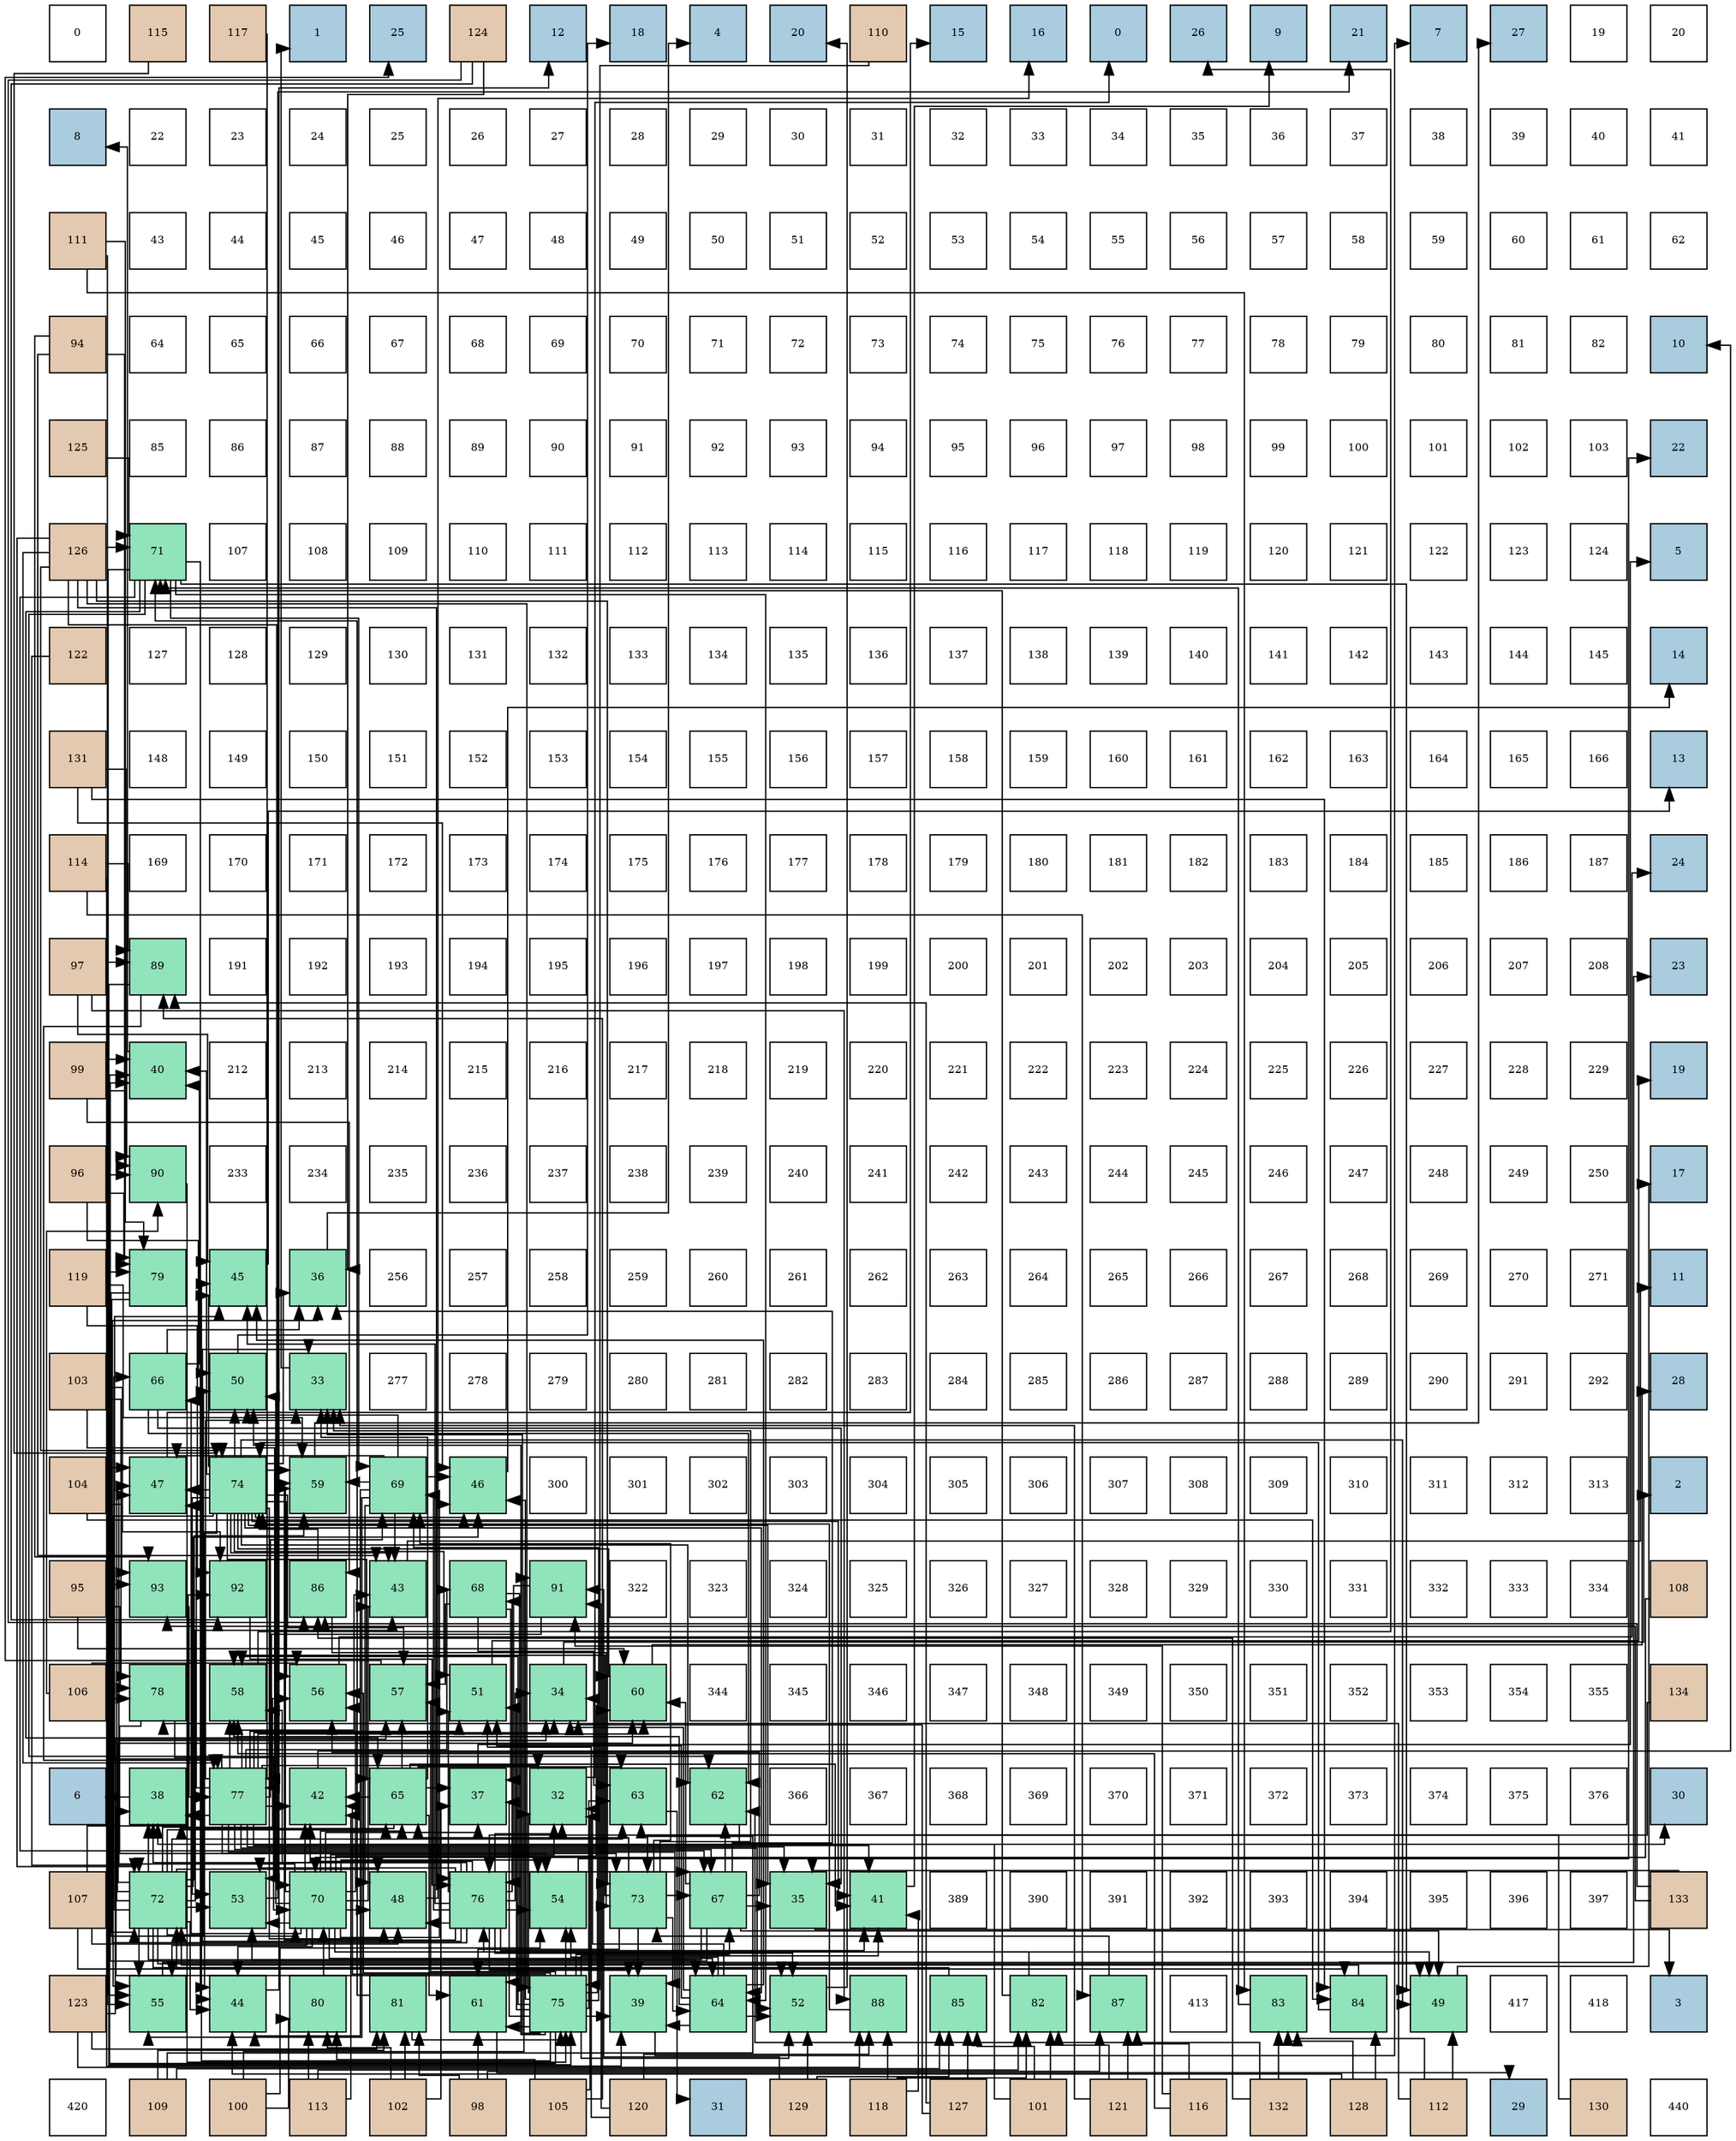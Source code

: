 digraph layout{
 rankdir=TB;
 splines=ortho;
 node [style=filled shape=square fixedsize=true width=0.6];
0[label="0", fontsize=8, fillcolor="#ffffff"];
1[label="115", fontsize=8, fillcolor="#e3c9af"];
2[label="117", fontsize=8, fillcolor="#e3c9af"];
3[label="1", fontsize=8, fillcolor="#a9ccde"];
4[label="25", fontsize=8, fillcolor="#a9ccde"];
5[label="124", fontsize=8, fillcolor="#e3c9af"];
6[label="12", fontsize=8, fillcolor="#a9ccde"];
7[label="18", fontsize=8, fillcolor="#a9ccde"];
8[label="4", fontsize=8, fillcolor="#a9ccde"];
9[label="20", fontsize=8, fillcolor="#a9ccde"];
10[label="110", fontsize=8, fillcolor="#e3c9af"];
11[label="15", fontsize=8, fillcolor="#a9ccde"];
12[label="16", fontsize=8, fillcolor="#a9ccde"];
13[label="0", fontsize=8, fillcolor="#a9ccde"];
14[label="26", fontsize=8, fillcolor="#a9ccde"];
15[label="9", fontsize=8, fillcolor="#a9ccde"];
16[label="21", fontsize=8, fillcolor="#a9ccde"];
17[label="7", fontsize=8, fillcolor="#a9ccde"];
18[label="27", fontsize=8, fillcolor="#a9ccde"];
19[label="19", fontsize=8, fillcolor="#ffffff"];
20[label="20", fontsize=8, fillcolor="#ffffff"];
21[label="8", fontsize=8, fillcolor="#a9ccde"];
22[label="22", fontsize=8, fillcolor="#ffffff"];
23[label="23", fontsize=8, fillcolor="#ffffff"];
24[label="24", fontsize=8, fillcolor="#ffffff"];
25[label="25", fontsize=8, fillcolor="#ffffff"];
26[label="26", fontsize=8, fillcolor="#ffffff"];
27[label="27", fontsize=8, fillcolor="#ffffff"];
28[label="28", fontsize=8, fillcolor="#ffffff"];
29[label="29", fontsize=8, fillcolor="#ffffff"];
30[label="30", fontsize=8, fillcolor="#ffffff"];
31[label="31", fontsize=8, fillcolor="#ffffff"];
32[label="32", fontsize=8, fillcolor="#ffffff"];
33[label="33", fontsize=8, fillcolor="#ffffff"];
34[label="34", fontsize=8, fillcolor="#ffffff"];
35[label="35", fontsize=8, fillcolor="#ffffff"];
36[label="36", fontsize=8, fillcolor="#ffffff"];
37[label="37", fontsize=8, fillcolor="#ffffff"];
38[label="38", fontsize=8, fillcolor="#ffffff"];
39[label="39", fontsize=8, fillcolor="#ffffff"];
40[label="40", fontsize=8, fillcolor="#ffffff"];
41[label="41", fontsize=8, fillcolor="#ffffff"];
42[label="111", fontsize=8, fillcolor="#e3c9af"];
43[label="43", fontsize=8, fillcolor="#ffffff"];
44[label="44", fontsize=8, fillcolor="#ffffff"];
45[label="45", fontsize=8, fillcolor="#ffffff"];
46[label="46", fontsize=8, fillcolor="#ffffff"];
47[label="47", fontsize=8, fillcolor="#ffffff"];
48[label="48", fontsize=8, fillcolor="#ffffff"];
49[label="49", fontsize=8, fillcolor="#ffffff"];
50[label="50", fontsize=8, fillcolor="#ffffff"];
51[label="51", fontsize=8, fillcolor="#ffffff"];
52[label="52", fontsize=8, fillcolor="#ffffff"];
53[label="53", fontsize=8, fillcolor="#ffffff"];
54[label="54", fontsize=8, fillcolor="#ffffff"];
55[label="55", fontsize=8, fillcolor="#ffffff"];
56[label="56", fontsize=8, fillcolor="#ffffff"];
57[label="57", fontsize=8, fillcolor="#ffffff"];
58[label="58", fontsize=8, fillcolor="#ffffff"];
59[label="59", fontsize=8, fillcolor="#ffffff"];
60[label="60", fontsize=8, fillcolor="#ffffff"];
61[label="61", fontsize=8, fillcolor="#ffffff"];
62[label="62", fontsize=8, fillcolor="#ffffff"];
63[label="94", fontsize=8, fillcolor="#e3c9af"];
64[label="64", fontsize=8, fillcolor="#ffffff"];
65[label="65", fontsize=8, fillcolor="#ffffff"];
66[label="66", fontsize=8, fillcolor="#ffffff"];
67[label="67", fontsize=8, fillcolor="#ffffff"];
68[label="68", fontsize=8, fillcolor="#ffffff"];
69[label="69", fontsize=8, fillcolor="#ffffff"];
70[label="70", fontsize=8, fillcolor="#ffffff"];
71[label="71", fontsize=8, fillcolor="#ffffff"];
72[label="72", fontsize=8, fillcolor="#ffffff"];
73[label="73", fontsize=8, fillcolor="#ffffff"];
74[label="74", fontsize=8, fillcolor="#ffffff"];
75[label="75", fontsize=8, fillcolor="#ffffff"];
76[label="76", fontsize=8, fillcolor="#ffffff"];
77[label="77", fontsize=8, fillcolor="#ffffff"];
78[label="78", fontsize=8, fillcolor="#ffffff"];
79[label="79", fontsize=8, fillcolor="#ffffff"];
80[label="80", fontsize=8, fillcolor="#ffffff"];
81[label="81", fontsize=8, fillcolor="#ffffff"];
82[label="82", fontsize=8, fillcolor="#ffffff"];
83[label="10", fontsize=8, fillcolor="#a9ccde"];
84[label="125", fontsize=8, fillcolor="#e3c9af"];
85[label="85", fontsize=8, fillcolor="#ffffff"];
86[label="86", fontsize=8, fillcolor="#ffffff"];
87[label="87", fontsize=8, fillcolor="#ffffff"];
88[label="88", fontsize=8, fillcolor="#ffffff"];
89[label="89", fontsize=8, fillcolor="#ffffff"];
90[label="90", fontsize=8, fillcolor="#ffffff"];
91[label="91", fontsize=8, fillcolor="#ffffff"];
92[label="92", fontsize=8, fillcolor="#ffffff"];
93[label="93", fontsize=8, fillcolor="#ffffff"];
94[label="94", fontsize=8, fillcolor="#ffffff"];
95[label="95", fontsize=8, fillcolor="#ffffff"];
96[label="96", fontsize=8, fillcolor="#ffffff"];
97[label="97", fontsize=8, fillcolor="#ffffff"];
98[label="98", fontsize=8, fillcolor="#ffffff"];
99[label="99", fontsize=8, fillcolor="#ffffff"];
100[label="100", fontsize=8, fillcolor="#ffffff"];
101[label="101", fontsize=8, fillcolor="#ffffff"];
102[label="102", fontsize=8, fillcolor="#ffffff"];
103[label="103", fontsize=8, fillcolor="#ffffff"];
104[label="22", fontsize=8, fillcolor="#a9ccde"];
105[label="126", fontsize=8, fillcolor="#e3c9af"];
106[label="71", fontsize=8, fillcolor="#91e3bb"];
107[label="107", fontsize=8, fillcolor="#ffffff"];
108[label="108", fontsize=8, fillcolor="#ffffff"];
109[label="109", fontsize=8, fillcolor="#ffffff"];
110[label="110", fontsize=8, fillcolor="#ffffff"];
111[label="111", fontsize=8, fillcolor="#ffffff"];
112[label="112", fontsize=8, fillcolor="#ffffff"];
113[label="113", fontsize=8, fillcolor="#ffffff"];
114[label="114", fontsize=8, fillcolor="#ffffff"];
115[label="115", fontsize=8, fillcolor="#ffffff"];
116[label="116", fontsize=8, fillcolor="#ffffff"];
117[label="117", fontsize=8, fillcolor="#ffffff"];
118[label="118", fontsize=8, fillcolor="#ffffff"];
119[label="119", fontsize=8, fillcolor="#ffffff"];
120[label="120", fontsize=8, fillcolor="#ffffff"];
121[label="121", fontsize=8, fillcolor="#ffffff"];
122[label="122", fontsize=8, fillcolor="#ffffff"];
123[label="123", fontsize=8, fillcolor="#ffffff"];
124[label="124", fontsize=8, fillcolor="#ffffff"];
125[label="5", fontsize=8, fillcolor="#a9ccde"];
126[label="122", fontsize=8, fillcolor="#e3c9af"];
127[label="127", fontsize=8, fillcolor="#ffffff"];
128[label="128", fontsize=8, fillcolor="#ffffff"];
129[label="129", fontsize=8, fillcolor="#ffffff"];
130[label="130", fontsize=8, fillcolor="#ffffff"];
131[label="131", fontsize=8, fillcolor="#ffffff"];
132[label="132", fontsize=8, fillcolor="#ffffff"];
133[label="133", fontsize=8, fillcolor="#ffffff"];
134[label="134", fontsize=8, fillcolor="#ffffff"];
135[label="135", fontsize=8, fillcolor="#ffffff"];
136[label="136", fontsize=8, fillcolor="#ffffff"];
137[label="137", fontsize=8, fillcolor="#ffffff"];
138[label="138", fontsize=8, fillcolor="#ffffff"];
139[label="139", fontsize=8, fillcolor="#ffffff"];
140[label="140", fontsize=8, fillcolor="#ffffff"];
141[label="141", fontsize=8, fillcolor="#ffffff"];
142[label="142", fontsize=8, fillcolor="#ffffff"];
143[label="143", fontsize=8, fillcolor="#ffffff"];
144[label="144", fontsize=8, fillcolor="#ffffff"];
145[label="145", fontsize=8, fillcolor="#ffffff"];
146[label="14", fontsize=8, fillcolor="#a9ccde"];
147[label="131", fontsize=8, fillcolor="#e3c9af"];
148[label="148", fontsize=8, fillcolor="#ffffff"];
149[label="149", fontsize=8, fillcolor="#ffffff"];
150[label="150", fontsize=8, fillcolor="#ffffff"];
151[label="151", fontsize=8, fillcolor="#ffffff"];
152[label="152", fontsize=8, fillcolor="#ffffff"];
153[label="153", fontsize=8, fillcolor="#ffffff"];
154[label="154", fontsize=8, fillcolor="#ffffff"];
155[label="155", fontsize=8, fillcolor="#ffffff"];
156[label="156", fontsize=8, fillcolor="#ffffff"];
157[label="157", fontsize=8, fillcolor="#ffffff"];
158[label="158", fontsize=8, fillcolor="#ffffff"];
159[label="159", fontsize=8, fillcolor="#ffffff"];
160[label="160", fontsize=8, fillcolor="#ffffff"];
161[label="161", fontsize=8, fillcolor="#ffffff"];
162[label="162", fontsize=8, fillcolor="#ffffff"];
163[label="163", fontsize=8, fillcolor="#ffffff"];
164[label="164", fontsize=8, fillcolor="#ffffff"];
165[label="165", fontsize=8, fillcolor="#ffffff"];
166[label="166", fontsize=8, fillcolor="#ffffff"];
167[label="13", fontsize=8, fillcolor="#a9ccde"];
168[label="114", fontsize=8, fillcolor="#e3c9af"];
169[label="169", fontsize=8, fillcolor="#ffffff"];
170[label="170", fontsize=8, fillcolor="#ffffff"];
171[label="171", fontsize=8, fillcolor="#ffffff"];
172[label="172", fontsize=8, fillcolor="#ffffff"];
173[label="173", fontsize=8, fillcolor="#ffffff"];
174[label="174", fontsize=8, fillcolor="#ffffff"];
175[label="175", fontsize=8, fillcolor="#ffffff"];
176[label="176", fontsize=8, fillcolor="#ffffff"];
177[label="177", fontsize=8, fillcolor="#ffffff"];
178[label="178", fontsize=8, fillcolor="#ffffff"];
179[label="179", fontsize=8, fillcolor="#ffffff"];
180[label="180", fontsize=8, fillcolor="#ffffff"];
181[label="181", fontsize=8, fillcolor="#ffffff"];
182[label="182", fontsize=8, fillcolor="#ffffff"];
183[label="183", fontsize=8, fillcolor="#ffffff"];
184[label="184", fontsize=8, fillcolor="#ffffff"];
185[label="185", fontsize=8, fillcolor="#ffffff"];
186[label="186", fontsize=8, fillcolor="#ffffff"];
187[label="187", fontsize=8, fillcolor="#ffffff"];
188[label="24", fontsize=8, fillcolor="#a9ccde"];
189[label="97", fontsize=8, fillcolor="#e3c9af"];
190[label="89", fontsize=8, fillcolor="#91e3bb"];
191[label="191", fontsize=8, fillcolor="#ffffff"];
192[label="192", fontsize=8, fillcolor="#ffffff"];
193[label="193", fontsize=8, fillcolor="#ffffff"];
194[label="194", fontsize=8, fillcolor="#ffffff"];
195[label="195", fontsize=8, fillcolor="#ffffff"];
196[label="196", fontsize=8, fillcolor="#ffffff"];
197[label="197", fontsize=8, fillcolor="#ffffff"];
198[label="198", fontsize=8, fillcolor="#ffffff"];
199[label="199", fontsize=8, fillcolor="#ffffff"];
200[label="200", fontsize=8, fillcolor="#ffffff"];
201[label="201", fontsize=8, fillcolor="#ffffff"];
202[label="202", fontsize=8, fillcolor="#ffffff"];
203[label="203", fontsize=8, fillcolor="#ffffff"];
204[label="204", fontsize=8, fillcolor="#ffffff"];
205[label="205", fontsize=8, fillcolor="#ffffff"];
206[label="206", fontsize=8, fillcolor="#ffffff"];
207[label="207", fontsize=8, fillcolor="#ffffff"];
208[label="208", fontsize=8, fillcolor="#ffffff"];
209[label="23", fontsize=8, fillcolor="#a9ccde"];
210[label="99", fontsize=8, fillcolor="#e3c9af"];
211[label="40", fontsize=8, fillcolor="#91e3bb"];
212[label="212", fontsize=8, fillcolor="#ffffff"];
213[label="213", fontsize=8, fillcolor="#ffffff"];
214[label="214", fontsize=8, fillcolor="#ffffff"];
215[label="215", fontsize=8, fillcolor="#ffffff"];
216[label="216", fontsize=8, fillcolor="#ffffff"];
217[label="217", fontsize=8, fillcolor="#ffffff"];
218[label="218", fontsize=8, fillcolor="#ffffff"];
219[label="219", fontsize=8, fillcolor="#ffffff"];
220[label="220", fontsize=8, fillcolor="#ffffff"];
221[label="221", fontsize=8, fillcolor="#ffffff"];
222[label="222", fontsize=8, fillcolor="#ffffff"];
223[label="223", fontsize=8, fillcolor="#ffffff"];
224[label="224", fontsize=8, fillcolor="#ffffff"];
225[label="225", fontsize=8, fillcolor="#ffffff"];
226[label="226", fontsize=8, fillcolor="#ffffff"];
227[label="227", fontsize=8, fillcolor="#ffffff"];
228[label="228", fontsize=8, fillcolor="#ffffff"];
229[label="229", fontsize=8, fillcolor="#ffffff"];
230[label="19", fontsize=8, fillcolor="#a9ccde"];
231[label="96", fontsize=8, fillcolor="#e3c9af"];
232[label="90", fontsize=8, fillcolor="#91e3bb"];
233[label="233", fontsize=8, fillcolor="#ffffff"];
234[label="234", fontsize=8, fillcolor="#ffffff"];
235[label="235", fontsize=8, fillcolor="#ffffff"];
236[label="236", fontsize=8, fillcolor="#ffffff"];
237[label="237", fontsize=8, fillcolor="#ffffff"];
238[label="238", fontsize=8, fillcolor="#ffffff"];
239[label="239", fontsize=8, fillcolor="#ffffff"];
240[label="240", fontsize=8, fillcolor="#ffffff"];
241[label="241", fontsize=8, fillcolor="#ffffff"];
242[label="242", fontsize=8, fillcolor="#ffffff"];
243[label="243", fontsize=8, fillcolor="#ffffff"];
244[label="244", fontsize=8, fillcolor="#ffffff"];
245[label="245", fontsize=8, fillcolor="#ffffff"];
246[label="246", fontsize=8, fillcolor="#ffffff"];
247[label="247", fontsize=8, fillcolor="#ffffff"];
248[label="248", fontsize=8, fillcolor="#ffffff"];
249[label="249", fontsize=8, fillcolor="#ffffff"];
250[label="250", fontsize=8, fillcolor="#ffffff"];
251[label="17", fontsize=8, fillcolor="#a9ccde"];
252[label="119", fontsize=8, fillcolor="#e3c9af"];
253[label="79", fontsize=8, fillcolor="#91e3bb"];
254[label="45", fontsize=8, fillcolor="#91e3bb"];
255[label="36", fontsize=8, fillcolor="#91e3bb"];
256[label="256", fontsize=8, fillcolor="#ffffff"];
257[label="257", fontsize=8, fillcolor="#ffffff"];
258[label="258", fontsize=8, fillcolor="#ffffff"];
259[label="259", fontsize=8, fillcolor="#ffffff"];
260[label="260", fontsize=8, fillcolor="#ffffff"];
261[label="261", fontsize=8, fillcolor="#ffffff"];
262[label="262", fontsize=8, fillcolor="#ffffff"];
263[label="263", fontsize=8, fillcolor="#ffffff"];
264[label="264", fontsize=8, fillcolor="#ffffff"];
265[label="265", fontsize=8, fillcolor="#ffffff"];
266[label="266", fontsize=8, fillcolor="#ffffff"];
267[label="267", fontsize=8, fillcolor="#ffffff"];
268[label="268", fontsize=8, fillcolor="#ffffff"];
269[label="269", fontsize=8, fillcolor="#ffffff"];
270[label="270", fontsize=8, fillcolor="#ffffff"];
271[label="271", fontsize=8, fillcolor="#ffffff"];
272[label="11", fontsize=8, fillcolor="#a9ccde"];
273[label="103", fontsize=8, fillcolor="#e3c9af"];
274[label="66", fontsize=8, fillcolor="#91e3bb"];
275[label="50", fontsize=8, fillcolor="#91e3bb"];
276[label="33", fontsize=8, fillcolor="#91e3bb"];
277[label="277", fontsize=8, fillcolor="#ffffff"];
278[label="278", fontsize=8, fillcolor="#ffffff"];
279[label="279", fontsize=8, fillcolor="#ffffff"];
280[label="280", fontsize=8, fillcolor="#ffffff"];
281[label="281", fontsize=8, fillcolor="#ffffff"];
282[label="282", fontsize=8, fillcolor="#ffffff"];
283[label="283", fontsize=8, fillcolor="#ffffff"];
284[label="284", fontsize=8, fillcolor="#ffffff"];
285[label="285", fontsize=8, fillcolor="#ffffff"];
286[label="286", fontsize=8, fillcolor="#ffffff"];
287[label="287", fontsize=8, fillcolor="#ffffff"];
288[label="288", fontsize=8, fillcolor="#ffffff"];
289[label="289", fontsize=8, fillcolor="#ffffff"];
290[label="290", fontsize=8, fillcolor="#ffffff"];
291[label="291", fontsize=8, fillcolor="#ffffff"];
292[label="292", fontsize=8, fillcolor="#ffffff"];
293[label="28", fontsize=8, fillcolor="#a9ccde"];
294[label="104", fontsize=8, fillcolor="#e3c9af"];
295[label="47", fontsize=8, fillcolor="#91e3bb"];
296[label="74", fontsize=8, fillcolor="#91e3bb"];
297[label="59", fontsize=8, fillcolor="#91e3bb"];
298[label="69", fontsize=8, fillcolor="#91e3bb"];
299[label="46", fontsize=8, fillcolor="#91e3bb"];
300[label="300", fontsize=8, fillcolor="#ffffff"];
301[label="301", fontsize=8, fillcolor="#ffffff"];
302[label="302", fontsize=8, fillcolor="#ffffff"];
303[label="303", fontsize=8, fillcolor="#ffffff"];
304[label="304", fontsize=8, fillcolor="#ffffff"];
305[label="305", fontsize=8, fillcolor="#ffffff"];
306[label="306", fontsize=8, fillcolor="#ffffff"];
307[label="307", fontsize=8, fillcolor="#ffffff"];
308[label="308", fontsize=8, fillcolor="#ffffff"];
309[label="309", fontsize=8, fillcolor="#ffffff"];
310[label="310", fontsize=8, fillcolor="#ffffff"];
311[label="311", fontsize=8, fillcolor="#ffffff"];
312[label="312", fontsize=8, fillcolor="#ffffff"];
313[label="313", fontsize=8, fillcolor="#ffffff"];
314[label="2", fontsize=8, fillcolor="#a9ccde"];
315[label="95", fontsize=8, fillcolor="#e3c9af"];
316[label="93", fontsize=8, fillcolor="#91e3bb"];
317[label="92", fontsize=8, fillcolor="#91e3bb"];
318[label="86", fontsize=8, fillcolor="#91e3bb"];
319[label="43", fontsize=8, fillcolor="#91e3bb"];
320[label="68", fontsize=8, fillcolor="#91e3bb"];
321[label="91", fontsize=8, fillcolor="#91e3bb"];
322[label="322", fontsize=8, fillcolor="#ffffff"];
323[label="323", fontsize=8, fillcolor="#ffffff"];
324[label="324", fontsize=8, fillcolor="#ffffff"];
325[label="325", fontsize=8, fillcolor="#ffffff"];
326[label="326", fontsize=8, fillcolor="#ffffff"];
327[label="327", fontsize=8, fillcolor="#ffffff"];
328[label="328", fontsize=8, fillcolor="#ffffff"];
329[label="329", fontsize=8, fillcolor="#ffffff"];
330[label="330", fontsize=8, fillcolor="#ffffff"];
331[label="331", fontsize=8, fillcolor="#ffffff"];
332[label="332", fontsize=8, fillcolor="#ffffff"];
333[label="333", fontsize=8, fillcolor="#ffffff"];
334[label="334", fontsize=8, fillcolor="#ffffff"];
335[label="108", fontsize=8, fillcolor="#e3c9af"];
336[label="106", fontsize=8, fillcolor="#e3c9af"];
337[label="78", fontsize=8, fillcolor="#91e3bb"];
338[label="58", fontsize=8, fillcolor="#91e3bb"];
339[label="56", fontsize=8, fillcolor="#91e3bb"];
340[label="57", fontsize=8, fillcolor="#91e3bb"];
341[label="51", fontsize=8, fillcolor="#91e3bb"];
342[label="34", fontsize=8, fillcolor="#91e3bb"];
343[label="60", fontsize=8, fillcolor="#91e3bb"];
344[label="344", fontsize=8, fillcolor="#ffffff"];
345[label="345", fontsize=8, fillcolor="#ffffff"];
346[label="346", fontsize=8, fillcolor="#ffffff"];
347[label="347", fontsize=8, fillcolor="#ffffff"];
348[label="348", fontsize=8, fillcolor="#ffffff"];
349[label="349", fontsize=8, fillcolor="#ffffff"];
350[label="350", fontsize=8, fillcolor="#ffffff"];
351[label="351", fontsize=8, fillcolor="#ffffff"];
352[label="352", fontsize=8, fillcolor="#ffffff"];
353[label="353", fontsize=8, fillcolor="#ffffff"];
354[label="354", fontsize=8, fillcolor="#ffffff"];
355[label="355", fontsize=8, fillcolor="#ffffff"];
356[label="134", fontsize=8, fillcolor="#e3c9af"];
357[label="6", fontsize=8, fillcolor="#a9ccde"];
358[label="38", fontsize=8, fillcolor="#91e3bb"];
359[label="77", fontsize=8, fillcolor="#91e3bb"];
360[label="42", fontsize=8, fillcolor="#91e3bb"];
361[label="65", fontsize=8, fillcolor="#91e3bb"];
362[label="37", fontsize=8, fillcolor="#91e3bb"];
363[label="32", fontsize=8, fillcolor="#91e3bb"];
364[label="63", fontsize=8, fillcolor="#91e3bb"];
365[label="62", fontsize=8, fillcolor="#91e3bb"];
366[label="366", fontsize=8, fillcolor="#ffffff"];
367[label="367", fontsize=8, fillcolor="#ffffff"];
368[label="368", fontsize=8, fillcolor="#ffffff"];
369[label="369", fontsize=8, fillcolor="#ffffff"];
370[label="370", fontsize=8, fillcolor="#ffffff"];
371[label="371", fontsize=8, fillcolor="#ffffff"];
372[label="372", fontsize=8, fillcolor="#ffffff"];
373[label="373", fontsize=8, fillcolor="#ffffff"];
374[label="374", fontsize=8, fillcolor="#ffffff"];
375[label="375", fontsize=8, fillcolor="#ffffff"];
376[label="376", fontsize=8, fillcolor="#ffffff"];
377[label="30", fontsize=8, fillcolor="#a9ccde"];
378[label="107", fontsize=8, fillcolor="#e3c9af"];
379[label="72", fontsize=8, fillcolor="#91e3bb"];
380[label="53", fontsize=8, fillcolor="#91e3bb"];
381[label="70", fontsize=8, fillcolor="#91e3bb"];
382[label="48", fontsize=8, fillcolor="#91e3bb"];
383[label="76", fontsize=8, fillcolor="#91e3bb"];
384[label="54", fontsize=8, fillcolor="#91e3bb"];
385[label="73", fontsize=8, fillcolor="#91e3bb"];
386[label="67", fontsize=8, fillcolor="#91e3bb"];
387[label="35", fontsize=8, fillcolor="#91e3bb"];
388[label="41", fontsize=8, fillcolor="#91e3bb"];
389[label="389", fontsize=8, fillcolor="#ffffff"];
390[label="390", fontsize=8, fillcolor="#ffffff"];
391[label="391", fontsize=8, fillcolor="#ffffff"];
392[label="392", fontsize=8, fillcolor="#ffffff"];
393[label="393", fontsize=8, fillcolor="#ffffff"];
394[label="394", fontsize=8, fillcolor="#ffffff"];
395[label="395", fontsize=8, fillcolor="#ffffff"];
396[label="396", fontsize=8, fillcolor="#ffffff"];
397[label="397", fontsize=8, fillcolor="#ffffff"];
398[label="133", fontsize=8, fillcolor="#e3c9af"];
399[label="123", fontsize=8, fillcolor="#e3c9af"];
400[label="55", fontsize=8, fillcolor="#91e3bb"];
401[label="44", fontsize=8, fillcolor="#91e3bb"];
402[label="80", fontsize=8, fillcolor="#91e3bb"];
403[label="81", fontsize=8, fillcolor="#91e3bb"];
404[label="61", fontsize=8, fillcolor="#91e3bb"];
405[label="75", fontsize=8, fillcolor="#91e3bb"];
406[label="39", fontsize=8, fillcolor="#91e3bb"];
407[label="64", fontsize=8, fillcolor="#91e3bb"];
408[label="52", fontsize=8, fillcolor="#91e3bb"];
409[label="88", fontsize=8, fillcolor="#91e3bb"];
410[label="85", fontsize=8, fillcolor="#91e3bb"];
411[label="82", fontsize=8, fillcolor="#91e3bb"];
412[label="87", fontsize=8, fillcolor="#91e3bb"];
413[label="413", fontsize=8, fillcolor="#ffffff"];
414[label="83", fontsize=8, fillcolor="#91e3bb"];
415[label="84", fontsize=8, fillcolor="#91e3bb"];
416[label="49", fontsize=8, fillcolor="#91e3bb"];
417[label="417", fontsize=8, fillcolor="#ffffff"];
418[label="418", fontsize=8, fillcolor="#ffffff"];
419[label="3", fontsize=8, fillcolor="#a9ccde"];
420[label="420", fontsize=8, fillcolor="#ffffff"];
421[label="109", fontsize=8, fillcolor="#e3c9af"];
422[label="100", fontsize=8, fillcolor="#e3c9af"];
423[label="113", fontsize=8, fillcolor="#e3c9af"];
424[label="102", fontsize=8, fillcolor="#e3c9af"];
425[label="98", fontsize=8, fillcolor="#e3c9af"];
426[label="105", fontsize=8, fillcolor="#e3c9af"];
427[label="120", fontsize=8, fillcolor="#e3c9af"];
428[label="31", fontsize=8, fillcolor="#a9ccde"];
429[label="129", fontsize=8, fillcolor="#e3c9af"];
430[label="118", fontsize=8, fillcolor="#e3c9af"];
431[label="127", fontsize=8, fillcolor="#e3c9af"];
432[label="101", fontsize=8, fillcolor="#e3c9af"];
433[label="121", fontsize=8, fillcolor="#e3c9af"];
434[label="116", fontsize=8, fillcolor="#e3c9af"];
435[label="132", fontsize=8, fillcolor="#e3c9af"];
436[label="128", fontsize=8, fillcolor="#e3c9af"];
437[label="112", fontsize=8, fillcolor="#e3c9af"];
438[label="29", fontsize=8, fillcolor="#a9ccde"];
439[label="130", fontsize=8, fillcolor="#e3c9af"];
440[label="440", fontsize=8, fillcolor="#ffffff"];
edge [constraint=false, style=vis];363 -> 13;
276 -> 3;
342 -> 314;
387 -> 419;
255 -> 8;
362 -> 125;
358 -> 357;
406 -> 17;
211 -> 21;
388 -> 15;
360 -> 83;
319 -> 272;
401 -> 6;
254 -> 167;
299 -> 146;
295 -> 11;
382 -> 12;
416 -> 251;
275 -> 7;
341 -> 230;
408 -> 9;
380 -> 16;
384 -> 104;
400 -> 209;
339 -> 188;
340 -> 4;
338 -> 14;
297 -> 18;
343 -> 293;
404 -> 438;
365 -> 377;
364 -> 428;
407 -> 363;
407 -> 342;
407 -> 406;
407 -> 254;
407 -> 341;
407 -> 408;
407 -> 384;
407 -> 338;
361 -> 276;
361 -> 362;
361 -> 358;
361 -> 388;
361 -> 360;
361 -> 340;
361 -> 404;
361 -> 364;
274 -> 387;
274 -> 255;
274 -> 211;
274 -> 365;
386 -> 387;
386 -> 255;
386 -> 211;
386 -> 416;
386 -> 380;
386 -> 339;
386 -> 343;
386 -> 365;
320 -> 362;
320 -> 340;
320 -> 404;
320 -> 364;
298 -> 319;
298 -> 401;
298 -> 299;
298 -> 295;
298 -> 382;
298 -> 275;
298 -> 400;
298 -> 297;
381 -> 363;
381 -> 362;
381 -> 360;
381 -> 319;
381 -> 401;
381 -> 299;
381 -> 295;
381 -> 382;
381 -> 416;
381 -> 275;
381 -> 380;
381 -> 384;
381 -> 400;
381 -> 339;
381 -> 297;
381 -> 343;
381 -> 407;
381 -> 361;
381 -> 274;
106 -> 401;
106 -> 416;
106 -> 400;
106 -> 365;
106 -> 407;
106 -> 361;
106 -> 386;
106 -> 298;
379 -> 342;
379 -> 358;
379 -> 319;
379 -> 401;
379 -> 299;
379 -> 295;
379 -> 382;
379 -> 416;
379 -> 275;
379 -> 408;
379 -> 380;
379 -> 400;
379 -> 339;
379 -> 297;
379 -> 343;
379 -> 364;
379 -> 407;
379 -> 361;
379 -> 274;
385 -> 276;
385 -> 406;
385 -> 338;
385 -> 404;
385 -> 407;
385 -> 361;
385 -> 386;
385 -> 298;
296 -> 387;
296 -> 255;
296 -> 211;
296 -> 388;
296 -> 319;
296 -> 401;
296 -> 254;
296 -> 299;
296 -> 295;
296 -> 382;
296 -> 416;
296 -> 275;
296 -> 341;
296 -> 380;
296 -> 400;
296 -> 339;
296 -> 340;
296 -> 297;
296 -> 343;
296 -> 365;
296 -> 407;
296 -> 361;
405 -> 363;
405 -> 276;
405 -> 342;
405 -> 362;
405 -> 358;
405 -> 406;
405 -> 211;
405 -> 388;
405 -> 360;
405 -> 254;
405 -> 299;
405 -> 275;
405 -> 341;
405 -> 408;
405 -> 384;
405 -> 339;
405 -> 340;
405 -> 338;
405 -> 404;
405 -> 364;
405 -> 386;
405 -> 298;
383 -> 363;
383 -> 276;
383 -> 342;
383 -> 255;
383 -> 358;
383 -> 406;
383 -> 388;
383 -> 360;
383 -> 254;
383 -> 382;
383 -> 341;
383 -> 408;
383 -> 380;
383 -> 384;
383 -> 338;
383 -> 297;
383 -> 386;
383 -> 320;
383 -> 298;
359 -> 363;
359 -> 276;
359 -> 342;
359 -> 387;
359 -> 358;
359 -> 406;
359 -> 388;
359 -> 360;
359 -> 319;
359 -> 254;
359 -> 295;
359 -> 341;
359 -> 408;
359 -> 384;
359 -> 338;
359 -> 343;
359 -> 386;
359 -> 320;
359 -> 298;
337 -> 381;
337 -> 385;
253 -> 381;
253 -> 379;
402 -> 381;
403 -> 106;
403 -> 405;
411 -> 106;
411 -> 383;
414 -> 106;
415 -> 379;
415 -> 296;
410 -> 379;
318 -> 385;
318 -> 296;
412 -> 385;
409 -> 296;
190 -> 405;
190 -> 359;
232 -> 405;
321 -> 383;
321 -> 359;
317 -> 383;
316 -> 359;
63 -> 319;
63 -> 253;
63 -> 316;
315 -> 343;
315 -> 337;
315 -> 316;
231 -> 275;
231 -> 253;
231 -> 232;
189 -> 254;
189 -> 409;
189 -> 190;
425 -> 404;
425 -> 403;
425 -> 412;
210 -> 211;
210 -> 318;
210 -> 232;
422 -> 384;
422 -> 402;
422 -> 321;
432 -> 358;
432 -> 411;
432 -> 410;
424 -> 362;
424 -> 402;
424 -> 403;
273 -> 380;
273 -> 337;
273 -> 317;
294 -> 295;
294 -> 415;
294 -> 316;
426 -> 363;
426 -> 402;
426 -> 190;
336 -> 339;
336 -> 337;
336 -> 232;
378 -> 382;
378 -> 415;
378 -> 317;
335 -> 381;
421 -> 364;
421 -> 403;
421 -> 410;
10 -> 405;
42 -> 400;
42 -> 253;
42 -> 414;
437 -> 416;
437 -> 337;
437 -> 414;
423 -> 360;
423 -> 402;
423 -> 411;
168 -> 406;
168 -> 412;
168 -> 190;
1 -> 296;
434 -> 338;
434 -> 412;
434 -> 321;
2 -> 359;
430 -> 388;
430 -> 411;
430 -> 409;
252 -> 297;
252 -> 253;
252 -> 317;
427 -> 341;
427 -> 409;
427 -> 321;
433 -> 276;
433 -> 411;
433 -> 412;
126 -> 379;
399 -> 340;
399 -> 403;
399 -> 409;
5 -> 255;
5 -> 318;
5 -> 317;
84 -> 106;
105 -> 381;
105 -> 106;
105 -> 379;
105 -> 385;
105 -> 296;
105 -> 405;
105 -> 383;
105 -> 359;
431 -> 342;
431 -> 410;
431 -> 190;
436 -> 401;
436 -> 414;
436 -> 415;
429 -> 408;
429 -> 410;
429 -> 321;
439 -> 385;
147 -> 299;
147 -> 415;
147 -> 232;
435 -> 365;
435 -> 414;
435 -> 318;
398 -> 387;
398 -> 318;
398 -> 316;
356 -> 383;
edge [constraint=true, style=invis];
0 -> 21 -> 42 -> 63 -> 84 -> 105 -> 126 -> 147 -> 168 -> 189 -> 210 -> 231 -> 252 -> 273 -> 294 -> 315 -> 336 -> 357 -> 378 -> 399 -> 420;
1 -> 22 -> 43 -> 64 -> 85 -> 106 -> 127 -> 148 -> 169 -> 190 -> 211 -> 232 -> 253 -> 274 -> 295 -> 316 -> 337 -> 358 -> 379 -> 400 -> 421;
2 -> 23 -> 44 -> 65 -> 86 -> 107 -> 128 -> 149 -> 170 -> 191 -> 212 -> 233 -> 254 -> 275 -> 296 -> 317 -> 338 -> 359 -> 380 -> 401 -> 422;
3 -> 24 -> 45 -> 66 -> 87 -> 108 -> 129 -> 150 -> 171 -> 192 -> 213 -> 234 -> 255 -> 276 -> 297 -> 318 -> 339 -> 360 -> 381 -> 402 -> 423;
4 -> 25 -> 46 -> 67 -> 88 -> 109 -> 130 -> 151 -> 172 -> 193 -> 214 -> 235 -> 256 -> 277 -> 298 -> 319 -> 340 -> 361 -> 382 -> 403 -> 424;
5 -> 26 -> 47 -> 68 -> 89 -> 110 -> 131 -> 152 -> 173 -> 194 -> 215 -> 236 -> 257 -> 278 -> 299 -> 320 -> 341 -> 362 -> 383 -> 404 -> 425;
6 -> 27 -> 48 -> 69 -> 90 -> 111 -> 132 -> 153 -> 174 -> 195 -> 216 -> 237 -> 258 -> 279 -> 300 -> 321 -> 342 -> 363 -> 384 -> 405 -> 426;
7 -> 28 -> 49 -> 70 -> 91 -> 112 -> 133 -> 154 -> 175 -> 196 -> 217 -> 238 -> 259 -> 280 -> 301 -> 322 -> 343 -> 364 -> 385 -> 406 -> 427;
8 -> 29 -> 50 -> 71 -> 92 -> 113 -> 134 -> 155 -> 176 -> 197 -> 218 -> 239 -> 260 -> 281 -> 302 -> 323 -> 344 -> 365 -> 386 -> 407 -> 428;
9 -> 30 -> 51 -> 72 -> 93 -> 114 -> 135 -> 156 -> 177 -> 198 -> 219 -> 240 -> 261 -> 282 -> 303 -> 324 -> 345 -> 366 -> 387 -> 408 -> 429;
10 -> 31 -> 52 -> 73 -> 94 -> 115 -> 136 -> 157 -> 178 -> 199 -> 220 -> 241 -> 262 -> 283 -> 304 -> 325 -> 346 -> 367 -> 388 -> 409 -> 430;
11 -> 32 -> 53 -> 74 -> 95 -> 116 -> 137 -> 158 -> 179 -> 200 -> 221 -> 242 -> 263 -> 284 -> 305 -> 326 -> 347 -> 368 -> 389 -> 410 -> 431;
12 -> 33 -> 54 -> 75 -> 96 -> 117 -> 138 -> 159 -> 180 -> 201 -> 222 -> 243 -> 264 -> 285 -> 306 -> 327 -> 348 -> 369 -> 390 -> 411 -> 432;
13 -> 34 -> 55 -> 76 -> 97 -> 118 -> 139 -> 160 -> 181 -> 202 -> 223 -> 244 -> 265 -> 286 -> 307 -> 328 -> 349 -> 370 -> 391 -> 412 -> 433;
14 -> 35 -> 56 -> 77 -> 98 -> 119 -> 140 -> 161 -> 182 -> 203 -> 224 -> 245 -> 266 -> 287 -> 308 -> 329 -> 350 -> 371 -> 392 -> 413 -> 434;
15 -> 36 -> 57 -> 78 -> 99 -> 120 -> 141 -> 162 -> 183 -> 204 -> 225 -> 246 -> 267 -> 288 -> 309 -> 330 -> 351 -> 372 -> 393 -> 414 -> 435;
16 -> 37 -> 58 -> 79 -> 100 -> 121 -> 142 -> 163 -> 184 -> 205 -> 226 -> 247 -> 268 -> 289 -> 310 -> 331 -> 352 -> 373 -> 394 -> 415 -> 436;
17 -> 38 -> 59 -> 80 -> 101 -> 122 -> 143 -> 164 -> 185 -> 206 -> 227 -> 248 -> 269 -> 290 -> 311 -> 332 -> 353 -> 374 -> 395 -> 416 -> 437;
18 -> 39 -> 60 -> 81 -> 102 -> 123 -> 144 -> 165 -> 186 -> 207 -> 228 -> 249 -> 270 -> 291 -> 312 -> 333 -> 354 -> 375 -> 396 -> 417 -> 438;
19 -> 40 -> 61 -> 82 -> 103 -> 124 -> 145 -> 166 -> 187 -> 208 -> 229 -> 250 -> 271 -> 292 -> 313 -> 334 -> 355 -> 376 -> 397 -> 418 -> 439;
20 -> 41 -> 62 -> 83 -> 104 -> 125 -> 146 -> 167 -> 188 -> 209 -> 230 -> 251 -> 272 -> 293 -> 314 -> 335 -> 356 -> 377 -> 398 -> 419 -> 440;
rank = same {0 -> 1 -> 2 -> 3 -> 4 -> 5 -> 6 -> 7 -> 8 -> 9 -> 10 -> 11 -> 12 -> 13 -> 14 -> 15 -> 16 -> 17 -> 18 -> 19 -> 20};
rank = same {21 -> 22 -> 23 -> 24 -> 25 -> 26 -> 27 -> 28 -> 29 -> 30 -> 31 -> 32 -> 33 -> 34 -> 35 -> 36 -> 37 -> 38 -> 39 -> 40 -> 41};
rank = same {42 -> 43 -> 44 -> 45 -> 46 -> 47 -> 48 -> 49 -> 50 -> 51 -> 52 -> 53 -> 54 -> 55 -> 56 -> 57 -> 58 -> 59 -> 60 -> 61 -> 62};
rank = same {63 -> 64 -> 65 -> 66 -> 67 -> 68 -> 69 -> 70 -> 71 -> 72 -> 73 -> 74 -> 75 -> 76 -> 77 -> 78 -> 79 -> 80 -> 81 -> 82 -> 83};
rank = same {84 -> 85 -> 86 -> 87 -> 88 -> 89 -> 90 -> 91 -> 92 -> 93 -> 94 -> 95 -> 96 -> 97 -> 98 -> 99 -> 100 -> 101 -> 102 -> 103 -> 104};
rank = same {105 -> 106 -> 107 -> 108 -> 109 -> 110 -> 111 -> 112 -> 113 -> 114 -> 115 -> 116 -> 117 -> 118 -> 119 -> 120 -> 121 -> 122 -> 123 -> 124 -> 125};
rank = same {126 -> 127 -> 128 -> 129 -> 130 -> 131 -> 132 -> 133 -> 134 -> 135 -> 136 -> 137 -> 138 -> 139 -> 140 -> 141 -> 142 -> 143 -> 144 -> 145 -> 146};
rank = same {147 -> 148 -> 149 -> 150 -> 151 -> 152 -> 153 -> 154 -> 155 -> 156 -> 157 -> 158 -> 159 -> 160 -> 161 -> 162 -> 163 -> 164 -> 165 -> 166 -> 167};
rank = same {168 -> 169 -> 170 -> 171 -> 172 -> 173 -> 174 -> 175 -> 176 -> 177 -> 178 -> 179 -> 180 -> 181 -> 182 -> 183 -> 184 -> 185 -> 186 -> 187 -> 188};
rank = same {189 -> 190 -> 191 -> 192 -> 193 -> 194 -> 195 -> 196 -> 197 -> 198 -> 199 -> 200 -> 201 -> 202 -> 203 -> 204 -> 205 -> 206 -> 207 -> 208 -> 209};
rank = same {210 -> 211 -> 212 -> 213 -> 214 -> 215 -> 216 -> 217 -> 218 -> 219 -> 220 -> 221 -> 222 -> 223 -> 224 -> 225 -> 226 -> 227 -> 228 -> 229 -> 230};
rank = same {231 -> 232 -> 233 -> 234 -> 235 -> 236 -> 237 -> 238 -> 239 -> 240 -> 241 -> 242 -> 243 -> 244 -> 245 -> 246 -> 247 -> 248 -> 249 -> 250 -> 251};
rank = same {252 -> 253 -> 254 -> 255 -> 256 -> 257 -> 258 -> 259 -> 260 -> 261 -> 262 -> 263 -> 264 -> 265 -> 266 -> 267 -> 268 -> 269 -> 270 -> 271 -> 272};
rank = same {273 -> 274 -> 275 -> 276 -> 277 -> 278 -> 279 -> 280 -> 281 -> 282 -> 283 -> 284 -> 285 -> 286 -> 287 -> 288 -> 289 -> 290 -> 291 -> 292 -> 293};
rank = same {294 -> 295 -> 296 -> 297 -> 298 -> 299 -> 300 -> 301 -> 302 -> 303 -> 304 -> 305 -> 306 -> 307 -> 308 -> 309 -> 310 -> 311 -> 312 -> 313 -> 314};
rank = same {315 -> 316 -> 317 -> 318 -> 319 -> 320 -> 321 -> 322 -> 323 -> 324 -> 325 -> 326 -> 327 -> 328 -> 329 -> 330 -> 331 -> 332 -> 333 -> 334 -> 335};
rank = same {336 -> 337 -> 338 -> 339 -> 340 -> 341 -> 342 -> 343 -> 344 -> 345 -> 346 -> 347 -> 348 -> 349 -> 350 -> 351 -> 352 -> 353 -> 354 -> 355 -> 356};
rank = same {357 -> 358 -> 359 -> 360 -> 361 -> 362 -> 363 -> 364 -> 365 -> 366 -> 367 -> 368 -> 369 -> 370 -> 371 -> 372 -> 373 -> 374 -> 375 -> 376 -> 377};
rank = same {378 -> 379 -> 380 -> 381 -> 382 -> 383 -> 384 -> 385 -> 386 -> 387 -> 388 -> 389 -> 390 -> 391 -> 392 -> 393 -> 394 -> 395 -> 396 -> 397 -> 398};
rank = same {399 -> 400 -> 401 -> 402 -> 403 -> 404 -> 405 -> 406 -> 407 -> 408 -> 409 -> 410 -> 411 -> 412 -> 413 -> 414 -> 415 -> 416 -> 417 -> 418 -> 419};
rank = same {420 -> 421 -> 422 -> 423 -> 424 -> 425 -> 426 -> 427 -> 428 -> 429 -> 430 -> 431 -> 432 -> 433 -> 434 -> 435 -> 436 -> 437 -> 438 -> 439 -> 440};
}